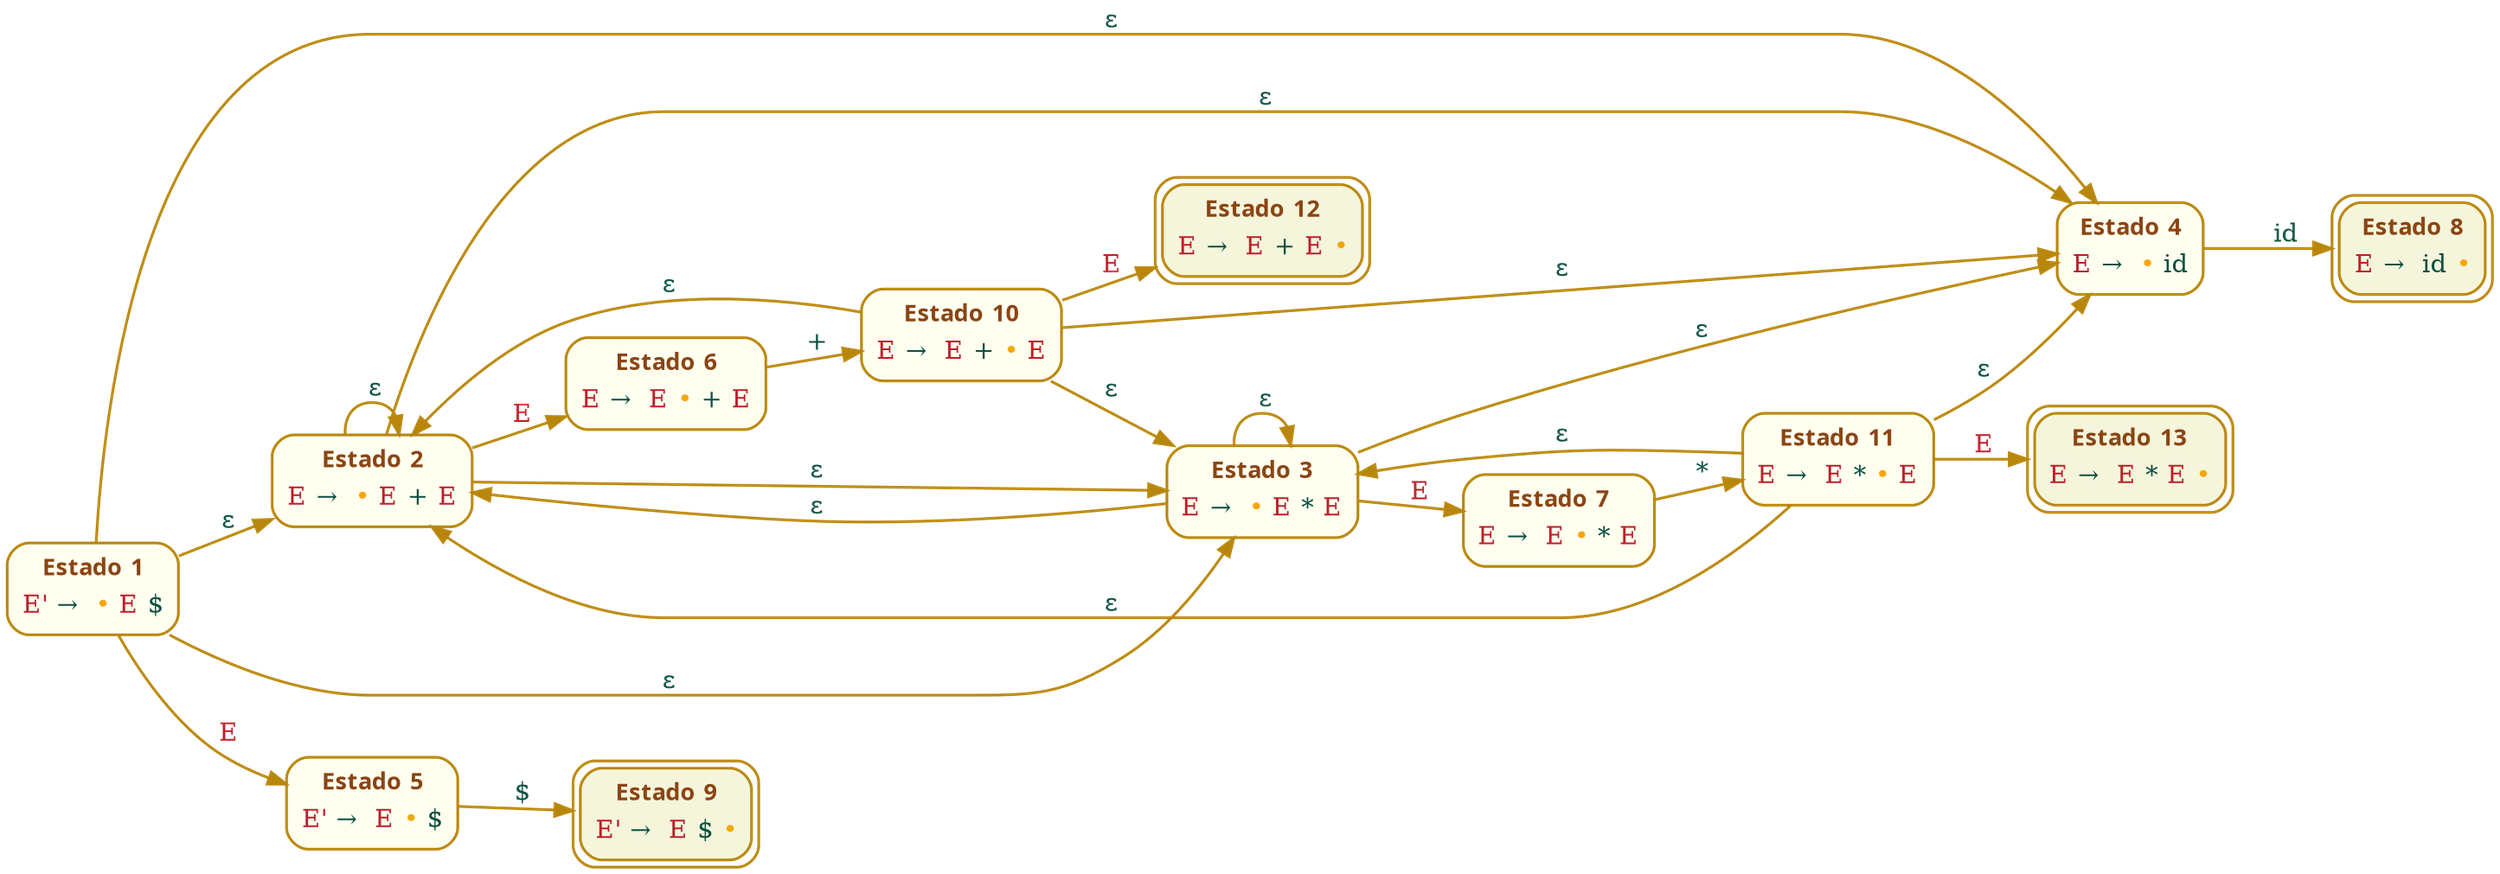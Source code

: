 digraph NFA { 
graph[size="auto" ratio="auto" margin=0.00 ordering="" rotate=0 color="black" bgcolor="transparent" splines="spline" nodesep=0.25 ranksep=0.50 rankdir="LR" rank="same" ];

// SHIFT STATES: 4 
node[height=0.50 width=0.75 fixedsize=0 shape="rect" color="darkgoldenrod" fillcolor="ivory" style="filled,rounded" regular=0 peripheries=1 sides=4 orientation=0.00 distortion=0.00 skew=0.00 penwidth=1.50 margin=0.05 ];
state_10004[id="state_10004" label=<<TABLE BORDER="0">
  <TR><TD TITLE="state_10004_title" id="state_10004_title" BORDER="0" SIDES="B" href="#"><b><font color="#8B4513" face="Calibri" point-size="13.0">Estado </font><font color="#8B4513" face="Calibri" point-size="13.0">4</font></b></TD></TR>
  <TR><TD TITLE="state_10004_item_1" id="state_10004_item_1" href="#"><font color="#BC1F29" face="Times-Roman" point-size="14.0">E </font><font color="#0A5040" face="Times-Roman" point-size="14.0">→ </font><font color="#F5A70A" face="Times-Roman" point-size="14.0"> •</font><font color="#0A5040" face="Times-Roman" point-size="14.0"> id</font></TD></TR>
  </TABLE>>];
state_10005[id="state_10005" label=<<TABLE BORDER="0">
  <TR><TD TITLE="state_10005_title" id="state_10005_title" BORDER="0" SIDES="B" href="#"><b><font color="#8B4513" face="Calibri" point-size="13.0">Estado </font><font color="#8B4513" face="Calibri" point-size="13.0">5</font></b></TD></TR>
  <TR><TD TITLE="state_10005_item_1" id="state_10005_item_1" href="#"><font color="#BC1F29" face="Times-Roman" point-size="14.0">E' </font><font color="#0A5040" face="Times-Roman" point-size="14.0">→ </font><font color="#BC1F29" face="Times-Roman" point-size="14.0"> E</font><font color="#F5A70A" face="Times-Roman" point-size="14.0"> •</font><font color="#0A5040" face="Times-Roman" point-size="14.0"> $</font></TD></TR>
  </TABLE>>];
state_10006[id="state_10006" label=<<TABLE BORDER="0">
  <TR><TD TITLE="state_10006_title" id="state_10006_title" BORDER="0" SIDES="B" href="#"><b><font color="#8B4513" face="Calibri" point-size="13.0">Estado </font><font color="#8B4513" face="Calibri" point-size="13.0">6</font></b></TD></TR>
  <TR><TD TITLE="state_10006_item_1" id="state_10006_item_1" href="#"><font color="#BC1F29" face="Times-Roman" point-size="14.0">E </font><font color="#0A5040" face="Times-Roman" point-size="14.0">→ </font><font color="#BC1F29" face="Times-Roman" point-size="14.0"> E</font><font color="#F5A70A" face="Times-Roman" point-size="14.0"> •</font><font color="#0A5040" face="Times-Roman" point-size="14.0"> +</font><font color="#BC1F29" face="Times-Roman" point-size="14.0"> E</font></TD></TR>
  </TABLE>>];
state_10007[id="state_10007" label=<<TABLE BORDER="0">
  <TR><TD TITLE="state_10007_title" id="state_10007_title" BORDER="0" SIDES="B" href="#"><b><font color="#8B4513" face="Calibri" point-size="13.0">Estado </font><font color="#8B4513" face="Calibri" point-size="13.0">7</font></b></TD></TR>
  <TR><TD TITLE="state_10007_item_1" id="state_10007_item_1" href="#"><font color="#BC1F29" face="Times-Roman" point-size="14.0">E </font><font color="#0A5040" face="Times-Roman" point-size="14.0">→ </font><font color="#BC1F29" face="Times-Roman" point-size="14.0"> E</font><font color="#F5A70A" face="Times-Roman" point-size="14.0"> •</font><font color="#0A5040" face="Times-Roman" point-size="14.0"> *</font><font color="#BC1F29" face="Times-Roman" point-size="14.0"> E</font></TD></TR>
  </TABLE>>];

// NON DETERMINISTIC STATES: 5 
node[height=0.50 width=0.75 fixedsize=0 shape="rect" color="darkgoldenrod" fillcolor="ivory" style="filled,rounded" regular=0 peripheries=1 sides=4 orientation=0.00 distortion=0.00 skew=0.00 penwidth=1.50 margin=0.05 ];
state_10001[id="state_10001" label=<<TABLE BORDER="0">
  <TR><TD TITLE="state_10001_title" id="state_10001_title" BORDER="0" SIDES="B" href="#"><b><font color="#8B4513" face="Calibri" point-size="13.0">Estado </font><font color="#8B4513" face="Calibri" point-size="13.0">1</font></b></TD></TR>
  <TR><TD TITLE="state_10001_item_1" id="state_10001_item_1" href="#"><font color="#BC1F29" face="Times-Roman" point-size="14.0">E' </font><font color="#0A5040" face="Times-Roman" point-size="14.0">→ </font><font color="#F5A70A" face="Times-Roman" point-size="14.0"> •</font><font color="#BC1F29" face="Times-Roman" point-size="14.0"> E</font><font color="#0A5040" face="Times-Roman" point-size="14.0"> $</font></TD></TR>
  </TABLE>>];
state_10002[id="state_10002" label=<<TABLE BORDER="0">
  <TR><TD TITLE="state_10002_title" id="state_10002_title" BORDER="0" SIDES="B" href="#"><b><font color="#8B4513" face="Calibri" point-size="13.0">Estado </font><font color="#8B4513" face="Calibri" point-size="13.0">2</font></b></TD></TR>
  <TR><TD TITLE="state_10002_item_1" id="state_10002_item_1" href="#"><font color="#BC1F29" face="Times-Roman" point-size="14.0">E </font><font color="#0A5040" face="Times-Roman" point-size="14.0">→ </font><font color="#F5A70A" face="Times-Roman" point-size="14.0"> •</font><font color="#BC1F29" face="Times-Roman" point-size="14.0"> E</font><font color="#0A5040" face="Times-Roman" point-size="14.0"> +</font><font color="#BC1F29" face="Times-Roman" point-size="14.0"> E</font></TD></TR>
  </TABLE>>];
state_10003[id="state_10003" label=<<TABLE BORDER="0">
  <TR><TD TITLE="state_10003_title" id="state_10003_title" BORDER="0" SIDES="B" href="#"><b><font color="#8B4513" face="Calibri" point-size="13.0">Estado </font><font color="#8B4513" face="Calibri" point-size="13.0">3</font></b></TD></TR>
  <TR><TD TITLE="state_10003_item_1" id="state_10003_item_1" href="#"><font color="#BC1F29" face="Times-Roman" point-size="14.0">E </font><font color="#0A5040" face="Times-Roman" point-size="14.0">→ </font><font color="#F5A70A" face="Times-Roman" point-size="14.0"> •</font><font color="#BC1F29" face="Times-Roman" point-size="14.0"> E</font><font color="#0A5040" face="Times-Roman" point-size="14.0"> *</font><font color="#BC1F29" face="Times-Roman" point-size="14.0"> E</font></TD></TR>
  </TABLE>>];
state_10010[id="state_10010" label=<<TABLE BORDER="0">
  <TR><TD TITLE="state_10010_title" id="state_10010_title" BORDER="0" SIDES="B" href="#"><b><font color="#8B4513" face="Calibri" point-size="13.0">Estado </font><font color="#8B4513" face="Calibri" point-size="13.0">10</font></b></TD></TR>
  <TR><TD TITLE="state_10010_item_1" id="state_10010_item_1" href="#"><font color="#BC1F29" face="Times-Roman" point-size="14.0">E </font><font color="#0A5040" face="Times-Roman" point-size="14.0">→ </font><font color="#BC1F29" face="Times-Roman" point-size="14.0"> E</font><font color="#0A5040" face="Times-Roman" point-size="14.0"> +</font><font color="#F5A70A" face="Times-Roman" point-size="14.0"> •</font><font color="#BC1F29" face="Times-Roman" point-size="14.0"> E</font></TD></TR>
  </TABLE>>];
state_10011[id="state_10011" label=<<TABLE BORDER="0">
  <TR><TD TITLE="state_10011_title" id="state_10011_title" BORDER="0" SIDES="B" href="#"><b><font color="#8B4513" face="Calibri" point-size="13.0">Estado </font><font color="#8B4513" face="Calibri" point-size="13.0">11</font></b></TD></TR>
  <TR><TD TITLE="state_10011_item_1" id="state_10011_item_1" href="#"><font color="#BC1F29" face="Times-Roman" point-size="14.0">E </font><font color="#0A5040" face="Times-Roman" point-size="14.0">→ </font><font color="#BC1F29" face="Times-Roman" point-size="14.0"> E</font><font color="#0A5040" face="Times-Roman" point-size="14.0"> *</font><font color="#F5A70A" face="Times-Roman" point-size="14.0"> •</font><font color="#BC1F29" face="Times-Roman" point-size="14.0"> E</font></TD></TR>
  </TABLE>>];

// REDUCTION STATES: 4 
node[height=0.50 width=0.75 fixedsize=0 shape="rect" color="darkgoldenrod" fillcolor="beige" style="filled,rounded" regular=0 peripheries=2 sides=4 orientation=0.00 distortion=0.00 skew=0.00 penwidth=1.50 margin=0.05 ];
state_10008[id="state_10008" label=<<TABLE BORDER="0">
  <TR><TD TITLE="state_10008_title" id="state_10008_title" BORDER="0" SIDES="B" href="#"><b><font color="#8B4513" face="Calibri" point-size="13.0">Estado </font><font color="#8B4513" face="Calibri" point-size="13.0">8</font></b></TD></TR>
  <TR><TD TITLE="state_10008_item_1" id="state_10008_item_1" href="#"><font color="#BC1F29" face="Times-Roman" point-size="14.0">E </font><font color="#0A5040" face="Times-Roman" point-size="14.0">→ </font><font color="#0A5040" face="Times-Roman" point-size="14.0"> id</font><font color="#F5A70A" face="Times-Roman" point-size="14.0"> •</font></TD></TR>
  </TABLE>>];
state_10009[id="state_10009" label=<<TABLE BORDER="0">
  <TR><TD TITLE="state_10009_title" id="state_10009_title" BORDER="0" SIDES="B" href="#"><b><font color="#8B4513" face="Calibri" point-size="13.0">Estado </font><font color="#8B4513" face="Calibri" point-size="13.0">9</font></b></TD></TR>
  <TR><TD TITLE="state_10009_item_1" id="state_10009_item_1" href="#"><font color="#BC1F29" face="Times-Roman" point-size="14.0">E' </font><font color="#0A5040" face="Times-Roman" point-size="14.0">→ </font><font color="#BC1F29" face="Times-Roman" point-size="14.0"> E</font><font color="#0A5040" face="Times-Roman" point-size="14.0"> $</font><font color="#F5A70A" face="Times-Roman" point-size="14.0"> •</font></TD></TR>
  </TABLE>>];
state_10012[id="state_10012" label=<<TABLE BORDER="0">
  <TR><TD TITLE="state_10012_title" id="state_10012_title" BORDER="0" SIDES="B" href="#"><b><font color="#8B4513" face="Calibri" point-size="13.0">Estado </font><font color="#8B4513" face="Calibri" point-size="13.0">12</font></b></TD></TR>
  <TR><TD TITLE="state_10012_item_1" id="state_10012_item_1" href="#"><font color="#BC1F29" face="Times-Roman" point-size="14.0">E </font><font color="#0A5040" face="Times-Roman" point-size="14.0">→ </font><font color="#BC1F29" face="Times-Roman" point-size="14.0"> E</font><font color="#0A5040" face="Times-Roman" point-size="14.0"> +</font><font color="#BC1F29" face="Times-Roman" point-size="14.0"> E</font><font color="#F5A70A" face="Times-Roman" point-size="14.0"> •</font></TD></TR>
  </TABLE>>];
state_10013[id="state_10013" label=<<TABLE BORDER="0">
  <TR><TD TITLE="state_10013_title" id="state_10013_title" BORDER="0" SIDES="B" href="#"><b><font color="#8B4513" face="Calibri" point-size="13.0">Estado </font><font color="#8B4513" face="Calibri" point-size="13.0">13</font></b></TD></TR>
  <TR><TD TITLE="state_10013_item_1" id="state_10013_item_1" href="#"><font color="#BC1F29" face="Times-Roman" point-size="14.0">E </font><font color="#0A5040" face="Times-Roman" point-size="14.0">→ </font><font color="#BC1F29" face="Times-Roman" point-size="14.0"> E</font><font color="#0A5040" face="Times-Roman" point-size="14.0"> *</font><font color="#BC1F29" face="Times-Roman" point-size="14.0"> E</font><font color="#F5A70A" face="Times-Roman" point-size="14.0"> •</font></TD></TR>
  </TABLE>>];

// TRANSITIONS: 24 
edge[weight=1.00 style="" color="darkgoldenrod" dir="forward" tailclip=1 headclip=1 arrowhead="normal" arrowtail="normal" arrowsize=1.00 labeldistance=1.00 decorate=0 constraint=1 minlen=1 penwidth=1.50 ];
state_10001->state_10003 [id="trans_1" label=<<font color="#0A5040" face="Times-Roman" point-size="14.0"> ε</font>>];
state_10001->state_10004 [id="trans_2" label=<<font color="#0A5040" face="Times-Roman" point-size="14.0"> ε</font>>];
state_10001->state_10005 [id="trans_3" label=<<font color="#BC1F29" face="Times-Roman" point-size="14.0"> E</font>>];
state_10001->state_10002 [id="trans_4" label=<<font color="#0A5040" face="Times-Roman" point-size="14.0"> ε</font>>];
state_10002->state_10006 [id="trans_5" label=<<font color="#BC1F29" face="Times-Roman" point-size="14.0"> E</font>>];
state_10002->state_10002 [id="trans_6" label=<<font color="#0A5040" face="Times-Roman" point-size="14.0"> ε</font>>];
state_10002->state_10003 [id="trans_7" label=<<font color="#0A5040" face="Times-Roman" point-size="14.0"> ε</font>>];
state_10002->state_10004 [id="trans_8" label=<<font color="#0A5040" face="Times-Roman" point-size="14.0"> ε</font>>];
state_10003->state_10007 [id="trans_9" label=<<font color="#BC1F29" face="Times-Roman" point-size="14.0"> E</font>>];
state_10003->state_10002 [id="trans_10" label=<<font color="#0A5040" face="Times-Roman" point-size="14.0"> ε</font>>];
state_10003->state_10003 [id="trans_11" label=<<font color="#0A5040" face="Times-Roman" point-size="14.0"> ε</font>>];
state_10003->state_10004 [id="trans_12" label=<<font color="#0A5040" face="Times-Roman" point-size="14.0"> ε</font>>];
state_10004->state_10008 [id="trans_13" label=<<font color="#0A5040" face="Times-Roman" point-size="14.0"> id</font>>];
state_10005->state_10009 [id="trans_14" label=<<font color="#0A5040" face="Times-Roman" point-size="14.0"> $</font>>];
state_10006->state_10010 [id="trans_15" label=<<font color="#0A5040" face="Times-Roman" point-size="14.0"> +</font>>];
state_10007->state_10011 [id="trans_16" label=<<font color="#0A5040" face="Times-Roman" point-size="14.0"> *</font>>];
state_10010->state_10012 [id="trans_17" label=<<font color="#BC1F29" face="Times-Roman" point-size="14.0"> E</font>>];
state_10010->state_10002 [id="trans_18" label=<<font color="#0A5040" face="Times-Roman" point-size="14.0"> ε</font>>];
state_10010->state_10003 [id="trans_19" label=<<font color="#0A5040" face="Times-Roman" point-size="14.0"> ε</font>>];
state_10010->state_10004 [id="trans_20" label=<<font color="#0A5040" face="Times-Roman" point-size="14.0"> ε</font>>];
state_10011->state_10013 [id="trans_21" label=<<font color="#BC1F29" face="Times-Roman" point-size="14.0"> E</font>>];
state_10011->state_10002 [id="trans_22" label=<<font color="#0A5040" face="Times-Roman" point-size="14.0"> ε</font>>];
state_10011->state_10003 [id="trans_23" label=<<font color="#0A5040" face="Times-Roman" point-size="14.0"> ε</font>>];
state_10011->state_10004 [id="trans_24" label=<<font color="#0A5040" face="Times-Roman" point-size="14.0"> ε</font>>];
} 
